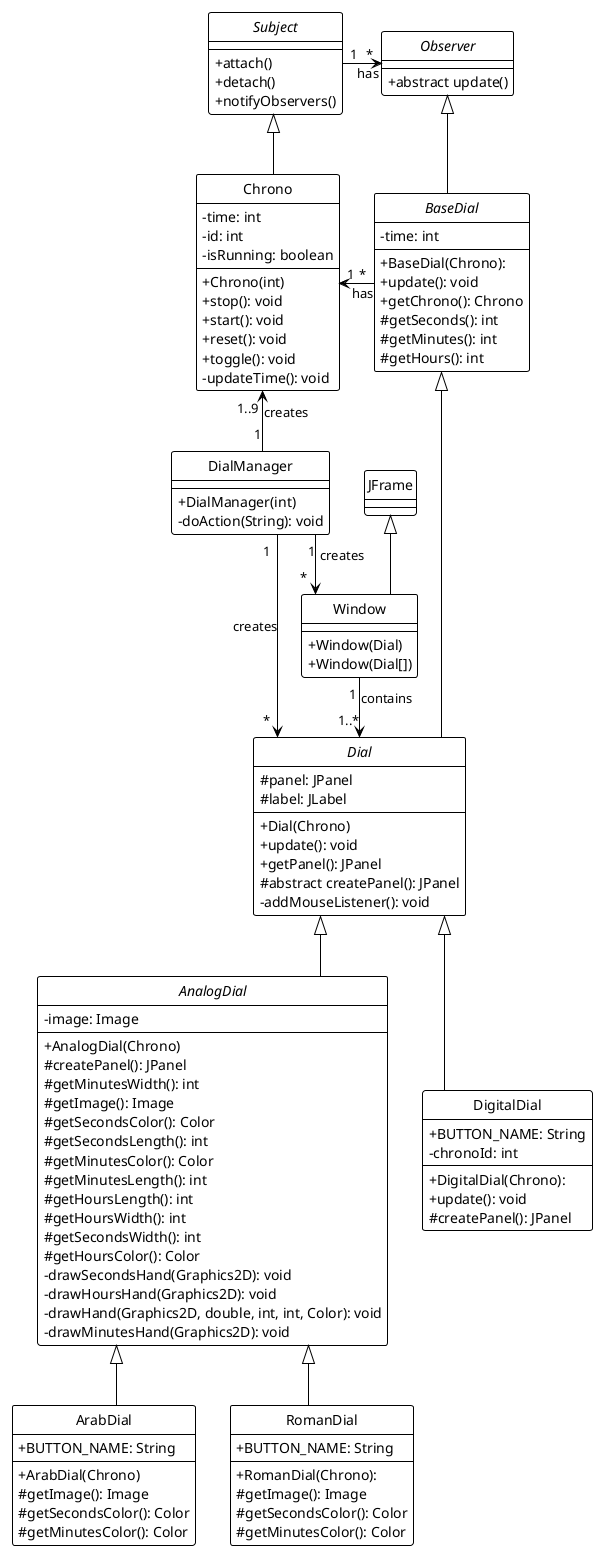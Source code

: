 @startuml
skinparam classAttributeIconSize 0
hide circle

!theme plain
top to bottom direction
skinparam linetype ortho

abstract class Subject {
    +attach()
    +detach()
    +notifyObservers()
}

abstract class Observer {
    + abstract update()
}

class Chrono {
  + Chrono(int)
  + stop(): void
  + start(): void
  + reset(): void
  + toggle(): void
  - updateTime(): void
   -time: int
   -id: int
   -isRunning: boolean
}

abstract class BaseDial {
  + BaseDial(Chrono):
  + update(): void
  + getChrono(): Chrono
  # getSeconds(): int
  # getMinutes(): int
  # getHours(): int
   -time: int
}

abstract class Dial {
  + Dial(Chrono)
  + update(): void
  + getPanel(): JPanel
  # abstract createPanel(): JPanel
  - addMouseListener(): void
  # panel: JPanel
  # label: JLabel
}

abstract class AnalogDial {
  + AnalogDial(Chrono)
  # createPanel(): JPanel
  # getMinutesWidth(): int
  # getImage(): Image
  # getSecondsColor(): Color
  # getSecondsLength(): int
  # getMinutesColor(): Color
  # getMinutesLength(): int
  # getHoursLength(): int
  # getHoursWidth(): int
  # getSecondsWidth(): int
  # getHoursColor(): Color
  - drawSecondsHand(Graphics2D): void
  - drawHoursHand(Graphics2D): void
  - drawHand(Graphics2D, double, int, int, Color): void
  - drawMinutesHand(Graphics2D): void
  - image: Image
}

class ArabDial {
  + ArabDial(Chrono)
   #getImage(): Image
   #getSecondsColor(): Color
   #getMinutesColor(): Color
   + BUTTON_NAME: String
}

class RomanDial {
   + RomanDial(Chrono):
   #getImage(): Image
   #getSecondsColor(): Color
   #getMinutesColor(): Color
   + BUTTON_NAME: String
}

class DigitalDial {
  + DigitalDial(Chrono):
  + update(): void
  # createPanel(): JPanel
   +BUTTON_NAME: String
   -chronoId: int
}

class DialManager {
  + DialManager(int)
  - doAction(String): void
}

class Window {
  + Window(Dial)
  + Window(Dial[])
}

class JFrame {

}

Dial        -UP-^   BaseDial
Chrono      -UP-^   Subject
BaseDial    -UP-^   Observer
AnalogDial  -UP-^   Dial
ArabDial    -UP-^   AnalogDial
DigitalDial -UP-^   Dial
RomanDial   -UP-^   AnalogDial
Window      -UP-^   JFrame


Subject     "1"--right-->"*"   Observer: has
BaseDial    "*"--left->"1"    Chrono: has

Chrono      "1..9 "<--"1 "        DialManager: creates
DialManager "1   "-->"*"           Window: " creates"
DialManager "1   "-->"*"           Dial: " creates"
Window      "1 "-->"1..*"     Dial: contains
@enduml
